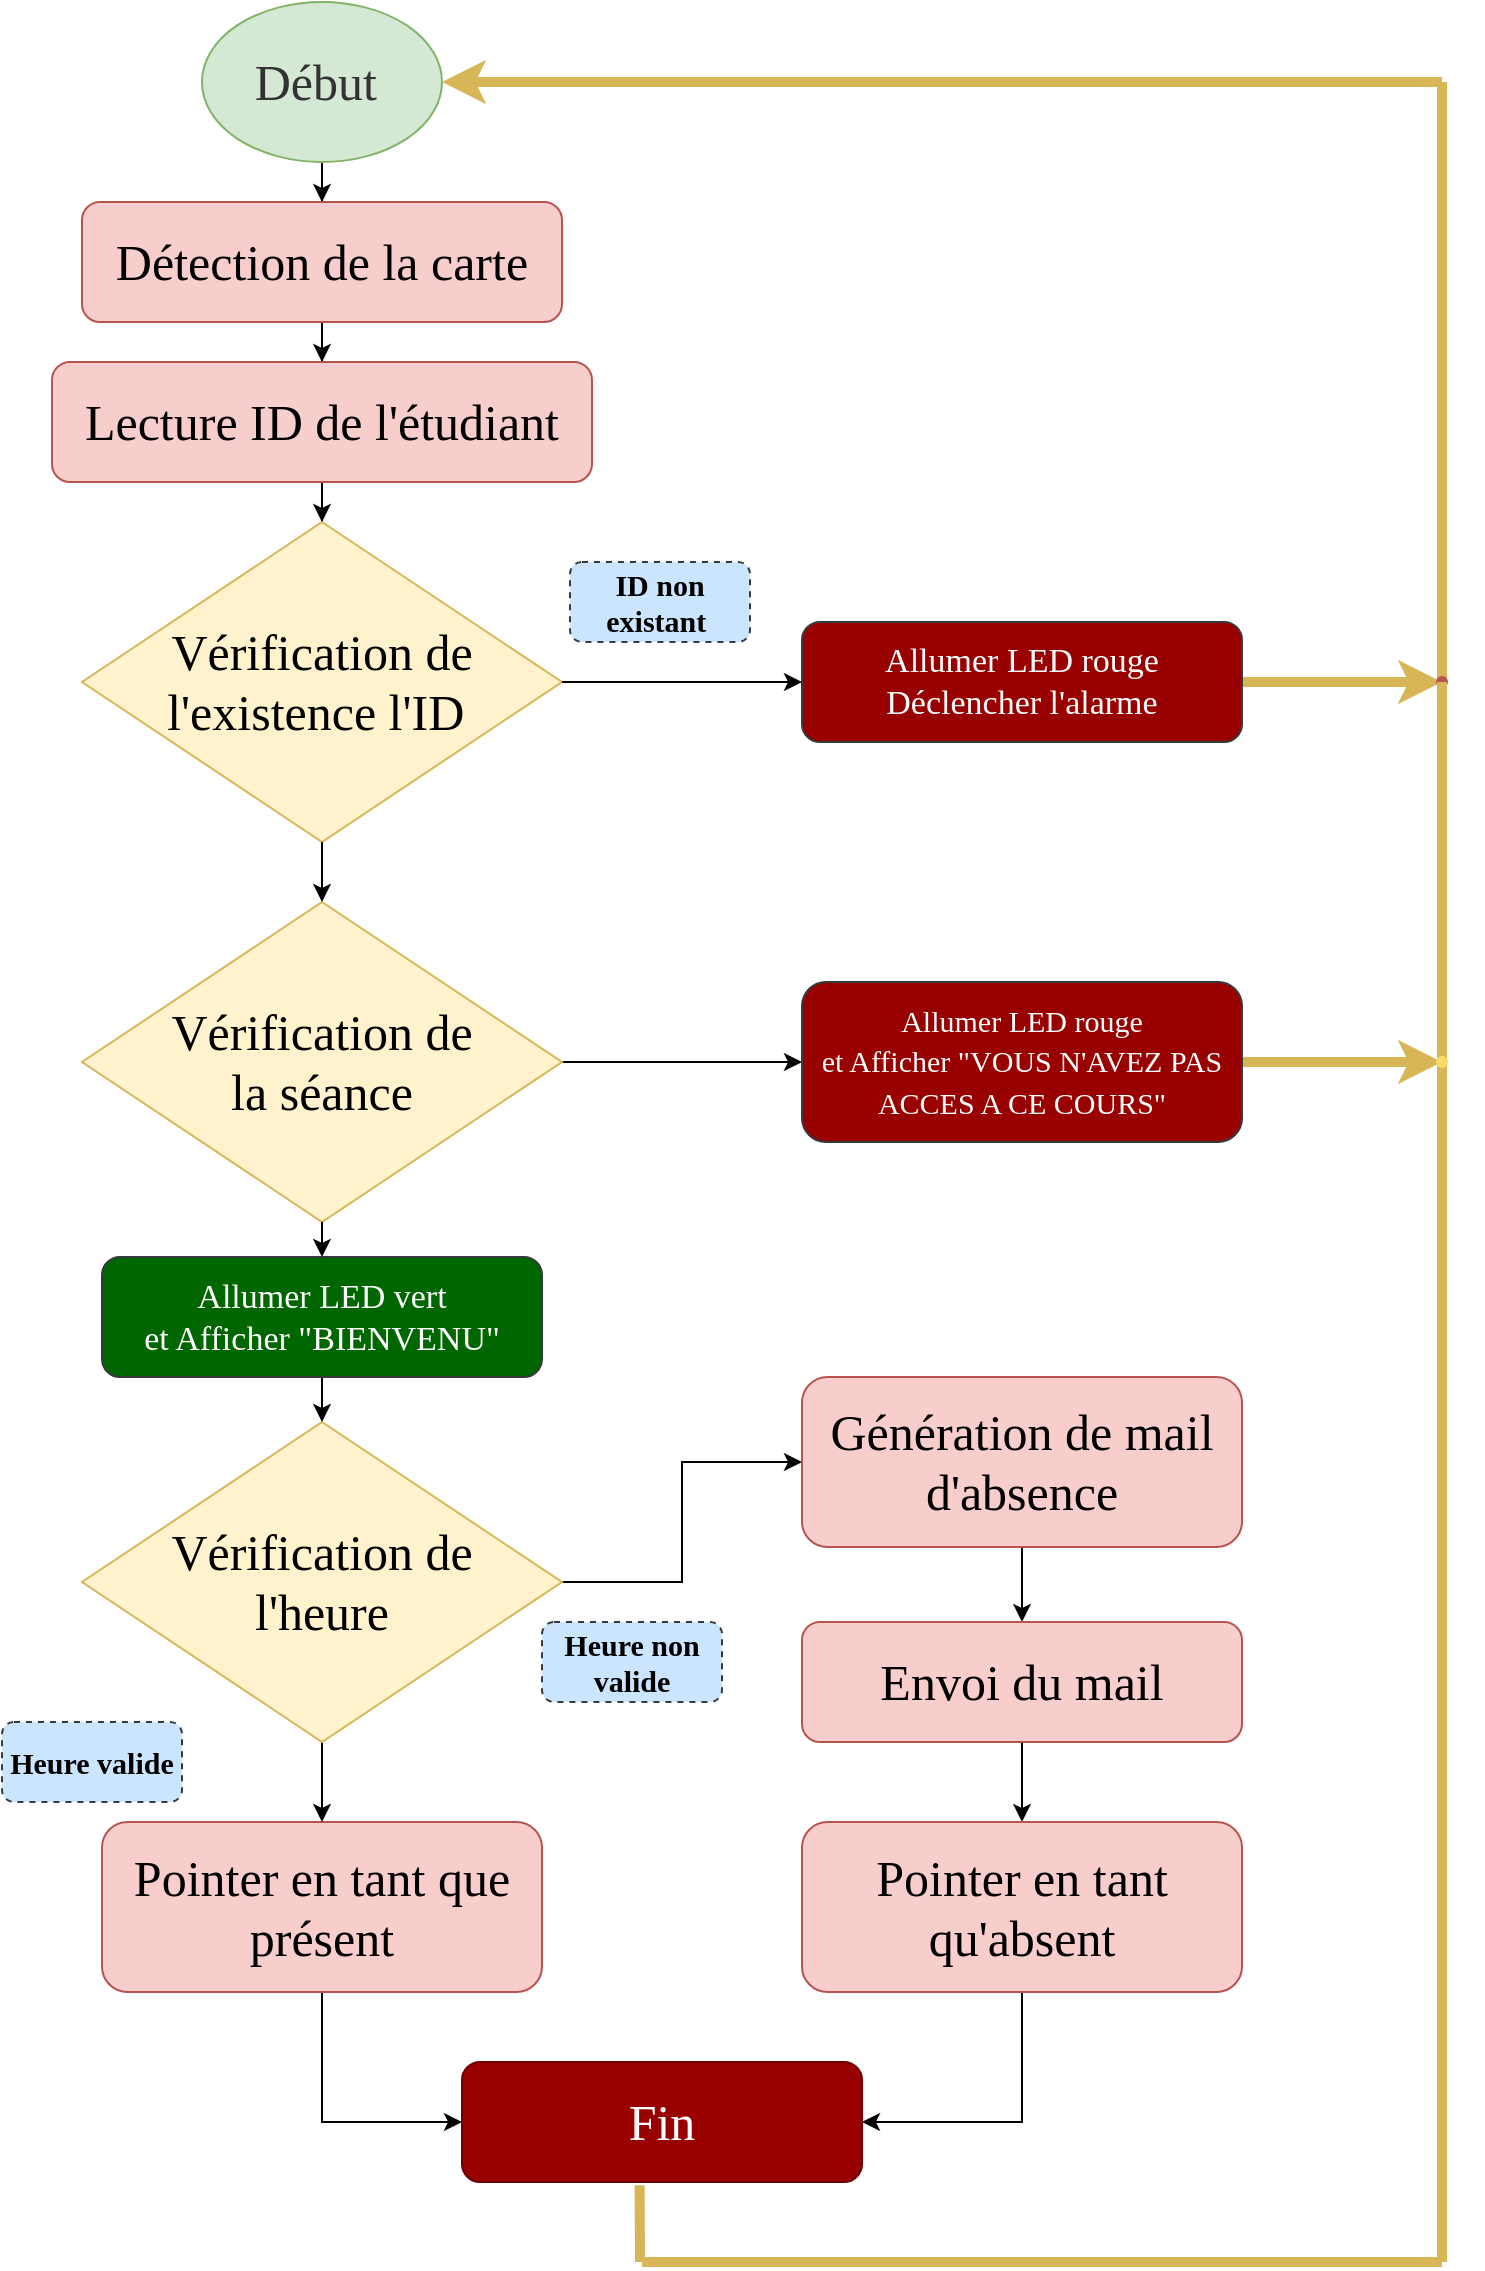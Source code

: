 <mxfile version="20.0.4" type="device"><diagram id="C5RBs43oDa-KdzZeNtuy" name="Page-1"><mxGraphModel dx="1736" dy="1040" grid="1" gridSize="10" guides="1" tooltips="1" connect="1" arrows="1" fold="1" page="1" pageScale="1" pageWidth="827" pageHeight="1169" math="0" shadow="0"><root><mxCell id="WIyWlLk6GJQsqaUBKTNV-0"/><mxCell id="WIyWlLk6GJQsqaUBKTNV-1" parent="WIyWlLk6GJQsqaUBKTNV-0"/><mxCell id="4SEHC5sZuHMPVmVaHsfj-16" value="" style="edgeStyle=orthogonalEdgeStyle;rounded=0;orthogonalLoop=1;jettySize=auto;html=1;fontFamily=Times New Roman;fontSize=25;fontColor=#333333;" edge="1" parent="WIyWlLk6GJQsqaUBKTNV-1" source="4SEHC5sZuHMPVmVaHsfj-1" target="4SEHC5sZuHMPVmVaHsfj-4"><mxGeometry relative="1" as="geometry"/></mxCell><mxCell id="4SEHC5sZuHMPVmVaHsfj-1" value="&lt;font color=&quot;#333333&quot; style=&quot;font-size: 25px;&quot; face=&quot;Times New Roman&quot;&gt;Début&amp;nbsp;&lt;/font&gt;" style="ellipse;whiteSpace=wrap;html=1;fillColor=#d5e8d4;strokeColor=#82b366;" vertex="1" parent="WIyWlLk6GJQsqaUBKTNV-1"><mxGeometry x="140" y="10" width="120" height="80" as="geometry"/></mxCell><mxCell id="4SEHC5sZuHMPVmVaHsfj-17" value="" style="edgeStyle=orthogonalEdgeStyle;rounded=0;orthogonalLoop=1;jettySize=auto;html=1;fontFamily=Times New Roman;fontSize=25;fontColor=#333333;" edge="1" parent="WIyWlLk6GJQsqaUBKTNV-1" source="4SEHC5sZuHMPVmVaHsfj-4" target="4SEHC5sZuHMPVmVaHsfj-5"><mxGeometry relative="1" as="geometry"/></mxCell><mxCell id="4SEHC5sZuHMPVmVaHsfj-4" value="&lt;font style=&quot;font-size: 25px;&quot;&gt;Détection de la carte&lt;/font&gt;" style="rounded=1;whiteSpace=wrap;html=1;labelBorderColor=none;fontFamily=Times New Roman;fontSize=17;fillColor=#f8cecc;strokeColor=#b85450;" vertex="1" parent="WIyWlLk6GJQsqaUBKTNV-1"><mxGeometry x="80" y="110" width="240" height="60" as="geometry"/></mxCell><mxCell id="4SEHC5sZuHMPVmVaHsfj-18" value="" style="edgeStyle=orthogonalEdgeStyle;rounded=0;orthogonalLoop=1;jettySize=auto;html=1;fontFamily=Times New Roman;fontSize=25;fontColor=#333333;" edge="1" parent="WIyWlLk6GJQsqaUBKTNV-1" source="4SEHC5sZuHMPVmVaHsfj-5" target="4SEHC5sZuHMPVmVaHsfj-6"><mxGeometry relative="1" as="geometry"/></mxCell><mxCell id="4SEHC5sZuHMPVmVaHsfj-5" value="&lt;font style=&quot;font-size: 25px;&quot;&gt;Lecture ID de l'étudiant&lt;/font&gt;" style="rounded=1;whiteSpace=wrap;html=1;labelBorderColor=none;fontFamily=Times New Roman;fontSize=17;fillColor=#f8cecc;strokeColor=#b85450;" vertex="1" parent="WIyWlLk6GJQsqaUBKTNV-1"><mxGeometry x="65" y="190" width="270" height="60" as="geometry"/></mxCell><mxCell id="4SEHC5sZuHMPVmVaHsfj-6" value="Vérification de l'existence l'ID&amp;nbsp;" style="rhombus;whiteSpace=wrap;html=1;labelBorderColor=none;fontFamily=Times New Roman;fontSize=25;fillColor=#fff2cc;strokeColor=#d6b656;" vertex="1" parent="WIyWlLk6GJQsqaUBKTNV-1"><mxGeometry x="80" y="270" width="240" height="160" as="geometry"/></mxCell><mxCell id="4SEHC5sZuHMPVmVaHsfj-53" value="" style="edgeStyle=orthogonalEdgeStyle;rounded=0;orthogonalLoop=1;jettySize=auto;html=1;fontFamily=Times New Roman;fontSize=15;fontColor=#000000;strokeWidth=1;" edge="1" parent="WIyWlLk6GJQsqaUBKTNV-1" source="4SEHC5sZuHMPVmVaHsfj-8" target="4SEHC5sZuHMPVmVaHsfj-52"><mxGeometry relative="1" as="geometry"/></mxCell><mxCell id="4SEHC5sZuHMPVmVaHsfj-8" value="Vérification de &lt;br&gt;la séance" style="rhombus;whiteSpace=wrap;html=1;labelBorderColor=none;fontFamily=Times New Roman;fontSize=25;fillColor=#fff2cc;strokeColor=#d6b656;" vertex="1" parent="WIyWlLk6GJQsqaUBKTNV-1"><mxGeometry x="80" y="460" width="240" height="160" as="geometry"/></mxCell><mxCell id="4SEHC5sZuHMPVmVaHsfj-45" value="" style="edgeStyle=orthogonalEdgeStyle;rounded=0;orthogonalLoop=1;jettySize=auto;html=1;fontFamily=Times New Roman;fontSize=15;fontColor=#333333;strokeWidth=5;fillColor=#fff2cc;strokeColor=#d6b656;" edge="1" parent="WIyWlLk6GJQsqaUBKTNV-1" source="4SEHC5sZuHMPVmVaHsfj-9" target="4SEHC5sZuHMPVmVaHsfj-44"><mxGeometry relative="1" as="geometry"/></mxCell><mxCell id="4SEHC5sZuHMPVmVaHsfj-9" value="&lt;font style=&quot;font-size: 17px;&quot;&gt;&lt;font color=&quot;#ffffff&quot;&gt;Allumer LED rouge&lt;br&gt;Déclencher l'alarme&lt;/font&gt;&lt;br&gt;&lt;/font&gt;" style="rounded=1;whiteSpace=wrap;html=1;labelBorderColor=none;fontFamily=Times New Roman;fontSize=17;fillColor=#990000;strokeColor=#36393d;" vertex="1" parent="WIyWlLk6GJQsqaUBKTNV-1"><mxGeometry x="440" y="320" width="220" height="60" as="geometry"/></mxCell><mxCell id="4SEHC5sZuHMPVmVaHsfj-24" value="" style="edgeStyle=orthogonalEdgeStyle;rounded=0;orthogonalLoop=1;jettySize=auto;html=1;fontFamily=Times New Roman;fontSize=25;fontColor=#333333;" edge="1" parent="WIyWlLk6GJQsqaUBKTNV-1" source="4SEHC5sZuHMPVmVaHsfj-10" target="4SEHC5sZuHMPVmVaHsfj-11"><mxGeometry relative="1" as="geometry"/></mxCell><mxCell id="4SEHC5sZuHMPVmVaHsfj-10" value="&lt;font style=&quot;font-size: 25px;&quot;&gt;Génération de mail d'absence&lt;/font&gt;" style="rounded=1;whiteSpace=wrap;html=1;labelBorderColor=none;fontFamily=Times New Roman;fontSize=17;fillColor=#f8cecc;strokeColor=#b85450;" vertex="1" parent="WIyWlLk6GJQsqaUBKTNV-1"><mxGeometry x="440" y="697.5" width="220" height="85" as="geometry"/></mxCell><mxCell id="4SEHC5sZuHMPVmVaHsfj-25" value="" style="edgeStyle=orthogonalEdgeStyle;rounded=0;orthogonalLoop=1;jettySize=auto;html=1;fontFamily=Times New Roman;fontSize=25;fontColor=#333333;" edge="1" parent="WIyWlLk6GJQsqaUBKTNV-1" source="4SEHC5sZuHMPVmVaHsfj-11" target="4SEHC5sZuHMPVmVaHsfj-12"><mxGeometry relative="1" as="geometry"/></mxCell><mxCell id="4SEHC5sZuHMPVmVaHsfj-11" value="&lt;font style=&quot;font-size: 25px;&quot;&gt;Envoi du mail&lt;/font&gt;" style="rounded=1;whiteSpace=wrap;html=1;labelBorderColor=none;fontFamily=Times New Roman;fontSize=17;fillColor=#f8cecc;strokeColor=#b85450;" vertex="1" parent="WIyWlLk6GJQsqaUBKTNV-1"><mxGeometry x="440" y="820" width="220" height="60" as="geometry"/></mxCell><mxCell id="4SEHC5sZuHMPVmVaHsfj-33" style="edgeStyle=orthogonalEdgeStyle;rounded=0;orthogonalLoop=1;jettySize=auto;html=1;entryX=1;entryY=0.5;entryDx=0;entryDy=0;fontFamily=Times New Roman;fontSize=25;fontColor=#333333;" edge="1" parent="WIyWlLk6GJQsqaUBKTNV-1" source="4SEHC5sZuHMPVmVaHsfj-12" target="4SEHC5sZuHMPVmVaHsfj-14"><mxGeometry relative="1" as="geometry"/></mxCell><mxCell id="4SEHC5sZuHMPVmVaHsfj-12" value="&lt;font style=&quot;font-size: 25px;&quot;&gt;Pointer en tant qu'absent&lt;/font&gt;" style="rounded=1;whiteSpace=wrap;html=1;labelBorderColor=none;fontFamily=Times New Roman;fontSize=17;fillColor=#f8cecc;strokeColor=#b85450;" vertex="1" parent="WIyWlLk6GJQsqaUBKTNV-1"><mxGeometry x="440" y="920" width="220" height="85" as="geometry"/></mxCell><mxCell id="4SEHC5sZuHMPVmVaHsfj-32" style="edgeStyle=orthogonalEdgeStyle;rounded=0;orthogonalLoop=1;jettySize=auto;html=1;entryX=0;entryY=0.5;entryDx=0;entryDy=0;fontFamily=Times New Roman;fontSize=25;fontColor=#333333;" edge="1" parent="WIyWlLk6GJQsqaUBKTNV-1" source="4SEHC5sZuHMPVmVaHsfj-13" target="4SEHC5sZuHMPVmVaHsfj-14"><mxGeometry relative="1" as="geometry"/></mxCell><mxCell id="4SEHC5sZuHMPVmVaHsfj-13" value="&lt;font style=&quot;font-size: 25px;&quot;&gt;Pointer en tant que présent&lt;/font&gt;" style="rounded=1;whiteSpace=wrap;html=1;labelBorderColor=none;fontFamily=Times New Roman;fontSize=17;fillColor=#f8cecc;strokeColor=#b85450;" vertex="1" parent="WIyWlLk6GJQsqaUBKTNV-1"><mxGeometry x="90" y="920" width="220" height="85" as="geometry"/></mxCell><mxCell id="4SEHC5sZuHMPVmVaHsfj-14" value="&lt;font style=&quot;font-size: 25px;&quot;&gt;Fin&lt;/font&gt;" style="rounded=1;whiteSpace=wrap;html=1;labelBorderColor=none;fontFamily=Times New Roman;fontSize=17;fillColor=#990000;strokeColor=#6F0000;fontColor=#ffffff;" vertex="1" parent="WIyWlLk6GJQsqaUBKTNV-1"><mxGeometry x="270" y="1040" width="200" height="60" as="geometry"/></mxCell><mxCell id="4SEHC5sZuHMPVmVaHsfj-21" value="" style="endArrow=classic;html=1;rounded=0;fontFamily=Times New Roman;fontSize=25;fontColor=#333333;entryX=0;entryY=0.5;entryDx=0;entryDy=0;exitX=1;exitY=0.5;exitDx=0;exitDy=0;" edge="1" parent="WIyWlLk6GJQsqaUBKTNV-1" source="4SEHC5sZuHMPVmVaHsfj-6" target="4SEHC5sZuHMPVmVaHsfj-9"><mxGeometry width="50" height="50" relative="1" as="geometry"><mxPoint x="320" y="440" as="sourcePoint"/><mxPoint x="260" y="530" as="targetPoint"/></mxGeometry></mxCell><mxCell id="4SEHC5sZuHMPVmVaHsfj-36" value="" style="endArrow=none;html=1;rounded=0;fontFamily=Times New Roman;fontSize=25;fontColor=#333333;exitX=0.444;exitY=1.027;exitDx=0;exitDy=0;exitPerimeter=0;fillColor=#fff2cc;strokeColor=#d6b656;strokeWidth=5;" edge="1" parent="WIyWlLk6GJQsqaUBKTNV-1" source="4SEHC5sZuHMPVmVaHsfj-14"><mxGeometry width="50" height="50" relative="1" as="geometry"><mxPoint x="360" y="1140" as="sourcePoint"/><mxPoint x="359" y="1140" as="targetPoint"/></mxGeometry></mxCell><mxCell id="4SEHC5sZuHMPVmVaHsfj-37" value="" style="endArrow=none;html=1;rounded=0;fontFamily=Times New Roman;fontSize=25;fontColor=#333333;fillColor=#fff2cc;strokeColor=#d6b656;strokeWidth=5;" edge="1" parent="WIyWlLk6GJQsqaUBKTNV-1"><mxGeometry width="50" height="50" relative="1" as="geometry"><mxPoint x="360" y="1140" as="sourcePoint"/><mxPoint x="760" y="1140" as="targetPoint"/></mxGeometry></mxCell><mxCell id="4SEHC5sZuHMPVmVaHsfj-38" value="" style="endArrow=none;html=1;rounded=0;fontFamily=Times New Roman;fontSize=25;fontColor=#333333;fillColor=#fff2cc;strokeColor=#d6b656;strokeWidth=5;startArrow=none;" edge="1" parent="WIyWlLk6GJQsqaUBKTNV-1" source="4SEHC5sZuHMPVmVaHsfj-44"><mxGeometry width="50" height="50" relative="1" as="geometry"><mxPoint x="760" y="1140" as="sourcePoint"/><mxPoint x="760" y="50" as="targetPoint"/></mxGeometry></mxCell><mxCell id="4SEHC5sZuHMPVmVaHsfj-39" value="" style="endArrow=classic;html=1;rounded=0;fontFamily=Times New Roman;fontSize=25;fontColor=#333333;entryX=1;entryY=0.5;entryDx=0;entryDy=0;fillColor=#fff2cc;strokeColor=#d6b656;strokeWidth=5;" edge="1" parent="WIyWlLk6GJQsqaUBKTNV-1" target="4SEHC5sZuHMPVmVaHsfj-1"><mxGeometry width="50" height="50" relative="1" as="geometry"><mxPoint x="760" y="50" as="sourcePoint"/><mxPoint x="420" y="500" as="targetPoint"/></mxGeometry></mxCell><mxCell id="4SEHC5sZuHMPVmVaHsfj-41" value="&lt;font style=&quot;font-size: 15px;&quot;&gt;ID non existant&amp;nbsp;&lt;/font&gt;" style="rounded=1;whiteSpace=wrap;html=1;labelBorderColor=none;fontFamily=Times New Roman;fontSize=15;fillColor=#cce5ff;strokeColor=#36393d;fontStyle=1;dashed=1;" vertex="1" parent="WIyWlLk6GJQsqaUBKTNV-1"><mxGeometry x="324" y="290" width="90" height="40" as="geometry"/></mxCell><mxCell id="4SEHC5sZuHMPVmVaHsfj-42" value="Heure non valide" style="rounded=1;whiteSpace=wrap;html=1;labelBorderColor=none;fontFamily=Times New Roman;fontSize=15;fillColor=#cce5ff;strokeColor=#36393d;fontStyle=1;dashed=1;" vertex="1" parent="WIyWlLk6GJQsqaUBKTNV-1"><mxGeometry x="310" y="820" width="90" height="40" as="geometry"/></mxCell><mxCell id="4SEHC5sZuHMPVmVaHsfj-43" value="Heure valide" style="rounded=1;whiteSpace=wrap;html=1;labelBorderColor=none;fontFamily=Times New Roman;fontSize=15;fillColor=#cce5ff;strokeColor=#36393d;fontStyle=1;dashed=1;" vertex="1" parent="WIyWlLk6GJQsqaUBKTNV-1"><mxGeometry x="40" y="870" width="90" height="40" as="geometry"/></mxCell><mxCell id="4SEHC5sZuHMPVmVaHsfj-44" value="" style="shape=waypoint;sketch=0;size=6;pointerEvents=1;points=[];fillColor=#f8cecc;resizable=0;rotatable=0;perimeter=centerPerimeter;snapToPoint=1;fontSize=17;fontFamily=Times New Roman;strokeColor=#b85450;rounded=1;labelBorderColor=none;" vertex="1" parent="WIyWlLk6GJQsqaUBKTNV-1"><mxGeometry x="740" y="330" width="40" height="40" as="geometry"/></mxCell><mxCell id="4SEHC5sZuHMPVmVaHsfj-47" value="" style="endArrow=none;html=1;rounded=0;fontFamily=Times New Roman;fontSize=25;fontColor=#333333;fillColor=#fff2cc;strokeColor=#d6b656;strokeWidth=5;" edge="1" parent="WIyWlLk6GJQsqaUBKTNV-1" target="4SEHC5sZuHMPVmVaHsfj-44"><mxGeometry width="50" height="50" relative="1" as="geometry"><mxPoint x="760.0" y="1140" as="sourcePoint"/><mxPoint x="760.0" y="90.0" as="targetPoint"/></mxGeometry></mxCell><mxCell id="4SEHC5sZuHMPVmVaHsfj-50" value="" style="edgeStyle=orthogonalEdgeStyle;rounded=0;orthogonalLoop=1;jettySize=auto;html=1;fontFamily=Times New Roman;fontSize=15;fontColor=#FFFFFF;strokeWidth=1;exitX=0.5;exitY=1;exitDx=0;exitDy=0;" edge="1" parent="WIyWlLk6GJQsqaUBKTNV-1" source="4SEHC5sZuHMPVmVaHsfj-6" target="4SEHC5sZuHMPVmVaHsfj-8"><mxGeometry relative="1" as="geometry"><mxPoint x="200" y="620" as="sourcePoint"/></mxGeometry></mxCell><mxCell id="4SEHC5sZuHMPVmVaHsfj-59" value="" style="edgeStyle=orthogonalEdgeStyle;rounded=0;orthogonalLoop=1;jettySize=auto;html=1;fontFamily=Times New Roman;fontSize=15;fontColor=#FFFFFF;strokeWidth=1;" edge="1" parent="WIyWlLk6GJQsqaUBKTNV-1" source="4SEHC5sZuHMPVmVaHsfj-51" target="4SEHC5sZuHMPVmVaHsfj-13"><mxGeometry relative="1" as="geometry"/></mxCell><mxCell id="4SEHC5sZuHMPVmVaHsfj-60" style="edgeStyle=orthogonalEdgeStyle;rounded=0;orthogonalLoop=1;jettySize=auto;html=1;entryX=0;entryY=0.5;entryDx=0;entryDy=0;fontFamily=Times New Roman;fontSize=15;fontColor=#FFFFFF;strokeWidth=1;" edge="1" parent="WIyWlLk6GJQsqaUBKTNV-1" source="4SEHC5sZuHMPVmVaHsfj-51" target="4SEHC5sZuHMPVmVaHsfj-10"><mxGeometry relative="1" as="geometry"/></mxCell><mxCell id="4SEHC5sZuHMPVmVaHsfj-51" value="Vérification de &lt;br&gt;l'heure" style="rhombus;whiteSpace=wrap;html=1;labelBorderColor=none;fontFamily=Times New Roman;fontSize=25;fillColor=#fff2cc;strokeColor=#d6b656;" vertex="1" parent="WIyWlLk6GJQsqaUBKTNV-1"><mxGeometry x="80" y="720" width="240" height="160" as="geometry"/></mxCell><mxCell id="4SEHC5sZuHMPVmVaHsfj-55" value="" style="edgeStyle=orthogonalEdgeStyle;rounded=0;orthogonalLoop=1;jettySize=auto;html=1;fontFamily=Times New Roman;fontSize=15;fontColor=#000000;strokeWidth=5;fillColor=#fff2cc;strokeColor=#d6b656;" edge="1" parent="WIyWlLk6GJQsqaUBKTNV-1" source="4SEHC5sZuHMPVmVaHsfj-52" target="4SEHC5sZuHMPVmVaHsfj-54"><mxGeometry relative="1" as="geometry"/></mxCell><mxCell id="4SEHC5sZuHMPVmVaHsfj-52" value="&lt;font style=&quot;font-size: 15px;&quot;&gt;&lt;font color=&quot;#ffffff&quot;&gt;Allumer LED rouge&lt;br&gt;et Afficher &quot;VOUS N'AVEZ PAS ACCES A CE COURS&quot;&lt;/font&gt;&lt;br&gt;&lt;/font&gt;" style="rounded=1;whiteSpace=wrap;html=1;labelBorderColor=none;fontFamily=Times New Roman;fontSize=17;fillColor=#990000;strokeColor=#36393d;" vertex="1" parent="WIyWlLk6GJQsqaUBKTNV-1"><mxGeometry x="440" y="500" width="220" height="80" as="geometry"/></mxCell><mxCell id="4SEHC5sZuHMPVmVaHsfj-54" value="" style="shape=waypoint;sketch=0;size=6;pointerEvents=1;points=[];fillColor=#ffcc99;resizable=0;rotatable=0;perimeter=centerPerimeter;snapToPoint=1;fontSize=17;fontFamily=Times New Roman;strokeColor=#FFD966;rounded=1;labelBorderColor=none;" vertex="1" parent="WIyWlLk6GJQsqaUBKTNV-1"><mxGeometry x="740" y="520" width="40" height="40" as="geometry"/></mxCell><mxCell id="4SEHC5sZuHMPVmVaHsfj-58" value="" style="edgeStyle=orthogonalEdgeStyle;rounded=0;orthogonalLoop=1;jettySize=auto;html=1;fontFamily=Times New Roman;fontSize=15;fontColor=#FFFFFF;strokeWidth=1;" edge="1" parent="WIyWlLk6GJQsqaUBKTNV-1" source="4SEHC5sZuHMPVmVaHsfj-56" target="4SEHC5sZuHMPVmVaHsfj-51"><mxGeometry relative="1" as="geometry"/></mxCell><mxCell id="4SEHC5sZuHMPVmVaHsfj-56" value="&lt;font style=&quot;font-size: 17px;&quot;&gt;&lt;font color=&quot;#ffffff&quot;&gt;Allumer LED vert&lt;br&gt;et Afficher &quot;BIENVENU&quot;&lt;/font&gt;&lt;br&gt;&lt;/font&gt;" style="rounded=1;whiteSpace=wrap;html=1;labelBorderColor=none;fontFamily=Times New Roman;fontSize=17;fillColor=#006600;strokeColor=#36393d;" vertex="1" parent="WIyWlLk6GJQsqaUBKTNV-1"><mxGeometry x="90" y="637.5" width="220" height="60" as="geometry"/></mxCell><mxCell id="4SEHC5sZuHMPVmVaHsfj-57" value="" style="endArrow=classic;html=1;rounded=0;fontFamily=Times New Roman;fontSize=15;fontColor=#FFFFFF;strokeWidth=1;exitX=0.5;exitY=1;exitDx=0;exitDy=0;entryX=0.5;entryY=0;entryDx=0;entryDy=0;" edge="1" parent="WIyWlLk6GJQsqaUBKTNV-1" source="4SEHC5sZuHMPVmVaHsfj-8" target="4SEHC5sZuHMPVmVaHsfj-56"><mxGeometry width="50" height="50" relative="1" as="geometry"><mxPoint x="390" y="710" as="sourcePoint"/><mxPoint x="440" y="660" as="targetPoint"/></mxGeometry></mxCell></root></mxGraphModel></diagram></mxfile>